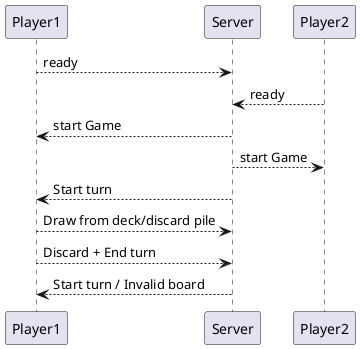 @startuml Sequence
Player1 --> Server: ready
Player2 --> Server: ready
Server --> Player1: start Game
Server --> Player2: start Game

Server --> Player1: Start turn
Player1 --> Server: Draw from deck/discard pile
Player1 --> Server: Discard + End turn
Server --> Player1: Start turn / Invalid board 
@enduml